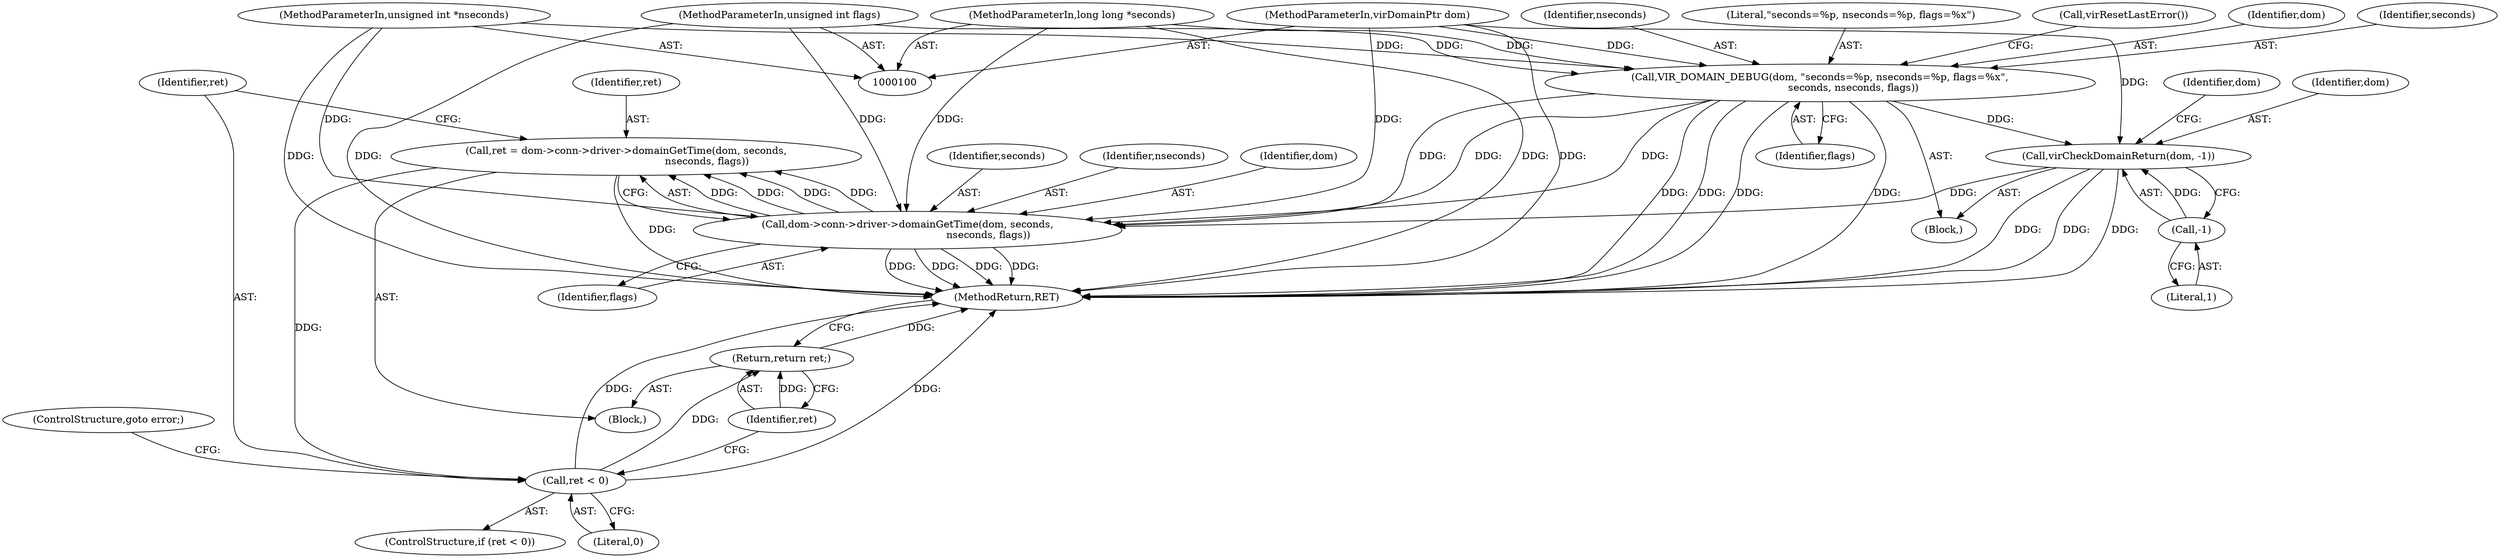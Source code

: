 digraph "0_libvirt_506e9d6c2d4baaf580d489fff0690c0ff2ff588f@API" {
"1000134" [label="(Call,ret = dom->conn->driver->domainGetTime(dom, seconds,\n                                                   nseconds, flags))"];
"1000136" [label="(Call,dom->conn->driver->domainGetTime(dom, seconds,\n                                                   nseconds, flags))"];
"1000113" [label="(Call,virCheckDomainReturn(dom, -1))"];
"1000106" [label="(Call,VIR_DOMAIN_DEBUG(dom, \"seconds=%p, nseconds=%p, flags=%x\",\n                     seconds, nseconds, flags))"];
"1000101" [label="(MethodParameterIn,virDomainPtr dom)"];
"1000102" [label="(MethodParameterIn,long long *seconds)"];
"1000103" [label="(MethodParameterIn,unsigned int *nseconds)"];
"1000104" [label="(MethodParameterIn,unsigned int flags)"];
"1000115" [label="(Call,-1)"];
"1000142" [label="(Call,ret < 0)"];
"1000146" [label="(Return,return ret;)"];
"1000157" [label="(MethodReturn,RET)"];
"1000101" [label="(MethodParameterIn,virDomainPtr dom)"];
"1000141" [label="(ControlStructure,if (ret < 0))"];
"1000142" [label="(Call,ret < 0)"];
"1000138" [label="(Identifier,seconds)"];
"1000105" [label="(Block,)"];
"1000140" [label="(Identifier,flags)"];
"1000110" [label="(Identifier,nseconds)"];
"1000103" [label="(MethodParameterIn,unsigned int *nseconds)"];
"1000108" [label="(Literal,\"seconds=%p, nseconds=%p, flags=%x\")"];
"1000115" [label="(Call,-1)"];
"1000136" [label="(Call,dom->conn->driver->domainGetTime(dom, seconds,\n                                                   nseconds, flags))"];
"1000135" [label="(Identifier,ret)"];
"1000113" [label="(Call,virCheckDomainReturn(dom, -1))"];
"1000147" [label="(Identifier,ret)"];
"1000111" [label="(Identifier,flags)"];
"1000106" [label="(Call,VIR_DOMAIN_DEBUG(dom, \"seconds=%p, nseconds=%p, flags=%x\",\n                     seconds, nseconds, flags))"];
"1000112" [label="(Call,virResetLastError())"];
"1000107" [label="(Identifier,dom)"];
"1000134" [label="(Call,ret = dom->conn->driver->domainGetTime(dom, seconds,\n                                                   nseconds, flags))"];
"1000145" [label="(ControlStructure,goto error;)"];
"1000104" [label="(MethodParameterIn,unsigned int flags)"];
"1000102" [label="(MethodParameterIn,long long *seconds)"];
"1000132" [label="(Block,)"];
"1000116" [label="(Literal,1)"];
"1000139" [label="(Identifier,nseconds)"];
"1000120" [label="(Identifier,dom)"];
"1000137" [label="(Identifier,dom)"];
"1000114" [label="(Identifier,dom)"];
"1000146" [label="(Return,return ret;)"];
"1000143" [label="(Identifier,ret)"];
"1000109" [label="(Identifier,seconds)"];
"1000144" [label="(Literal,0)"];
"1000134" -> "1000132"  [label="AST: "];
"1000134" -> "1000136"  [label="CFG: "];
"1000135" -> "1000134"  [label="AST: "];
"1000136" -> "1000134"  [label="AST: "];
"1000143" -> "1000134"  [label="CFG: "];
"1000134" -> "1000157"  [label="DDG: "];
"1000136" -> "1000134"  [label="DDG: "];
"1000136" -> "1000134"  [label="DDG: "];
"1000136" -> "1000134"  [label="DDG: "];
"1000136" -> "1000134"  [label="DDG: "];
"1000134" -> "1000142"  [label="DDG: "];
"1000136" -> "1000140"  [label="CFG: "];
"1000137" -> "1000136"  [label="AST: "];
"1000138" -> "1000136"  [label="AST: "];
"1000139" -> "1000136"  [label="AST: "];
"1000140" -> "1000136"  [label="AST: "];
"1000136" -> "1000157"  [label="DDG: "];
"1000136" -> "1000157"  [label="DDG: "];
"1000136" -> "1000157"  [label="DDG: "];
"1000136" -> "1000157"  [label="DDG: "];
"1000113" -> "1000136"  [label="DDG: "];
"1000101" -> "1000136"  [label="DDG: "];
"1000106" -> "1000136"  [label="DDG: "];
"1000106" -> "1000136"  [label="DDG: "];
"1000106" -> "1000136"  [label="DDG: "];
"1000102" -> "1000136"  [label="DDG: "];
"1000103" -> "1000136"  [label="DDG: "];
"1000104" -> "1000136"  [label="DDG: "];
"1000113" -> "1000105"  [label="AST: "];
"1000113" -> "1000115"  [label="CFG: "];
"1000114" -> "1000113"  [label="AST: "];
"1000115" -> "1000113"  [label="AST: "];
"1000120" -> "1000113"  [label="CFG: "];
"1000113" -> "1000157"  [label="DDG: "];
"1000113" -> "1000157"  [label="DDG: "];
"1000113" -> "1000157"  [label="DDG: "];
"1000106" -> "1000113"  [label="DDG: "];
"1000101" -> "1000113"  [label="DDG: "];
"1000115" -> "1000113"  [label="DDG: "];
"1000106" -> "1000105"  [label="AST: "];
"1000106" -> "1000111"  [label="CFG: "];
"1000107" -> "1000106"  [label="AST: "];
"1000108" -> "1000106"  [label="AST: "];
"1000109" -> "1000106"  [label="AST: "];
"1000110" -> "1000106"  [label="AST: "];
"1000111" -> "1000106"  [label="AST: "];
"1000112" -> "1000106"  [label="CFG: "];
"1000106" -> "1000157"  [label="DDG: "];
"1000106" -> "1000157"  [label="DDG: "];
"1000106" -> "1000157"  [label="DDG: "];
"1000106" -> "1000157"  [label="DDG: "];
"1000101" -> "1000106"  [label="DDG: "];
"1000102" -> "1000106"  [label="DDG: "];
"1000103" -> "1000106"  [label="DDG: "];
"1000104" -> "1000106"  [label="DDG: "];
"1000101" -> "1000100"  [label="AST: "];
"1000101" -> "1000157"  [label="DDG: "];
"1000102" -> "1000100"  [label="AST: "];
"1000102" -> "1000157"  [label="DDG: "];
"1000103" -> "1000100"  [label="AST: "];
"1000103" -> "1000157"  [label="DDG: "];
"1000104" -> "1000100"  [label="AST: "];
"1000104" -> "1000157"  [label="DDG: "];
"1000115" -> "1000116"  [label="CFG: "];
"1000116" -> "1000115"  [label="AST: "];
"1000142" -> "1000141"  [label="AST: "];
"1000142" -> "1000144"  [label="CFG: "];
"1000143" -> "1000142"  [label="AST: "];
"1000144" -> "1000142"  [label="AST: "];
"1000145" -> "1000142"  [label="CFG: "];
"1000147" -> "1000142"  [label="CFG: "];
"1000142" -> "1000157"  [label="DDG: "];
"1000142" -> "1000157"  [label="DDG: "];
"1000142" -> "1000146"  [label="DDG: "];
"1000146" -> "1000132"  [label="AST: "];
"1000146" -> "1000147"  [label="CFG: "];
"1000147" -> "1000146"  [label="AST: "];
"1000157" -> "1000146"  [label="CFG: "];
"1000146" -> "1000157"  [label="DDG: "];
"1000147" -> "1000146"  [label="DDG: "];
}
